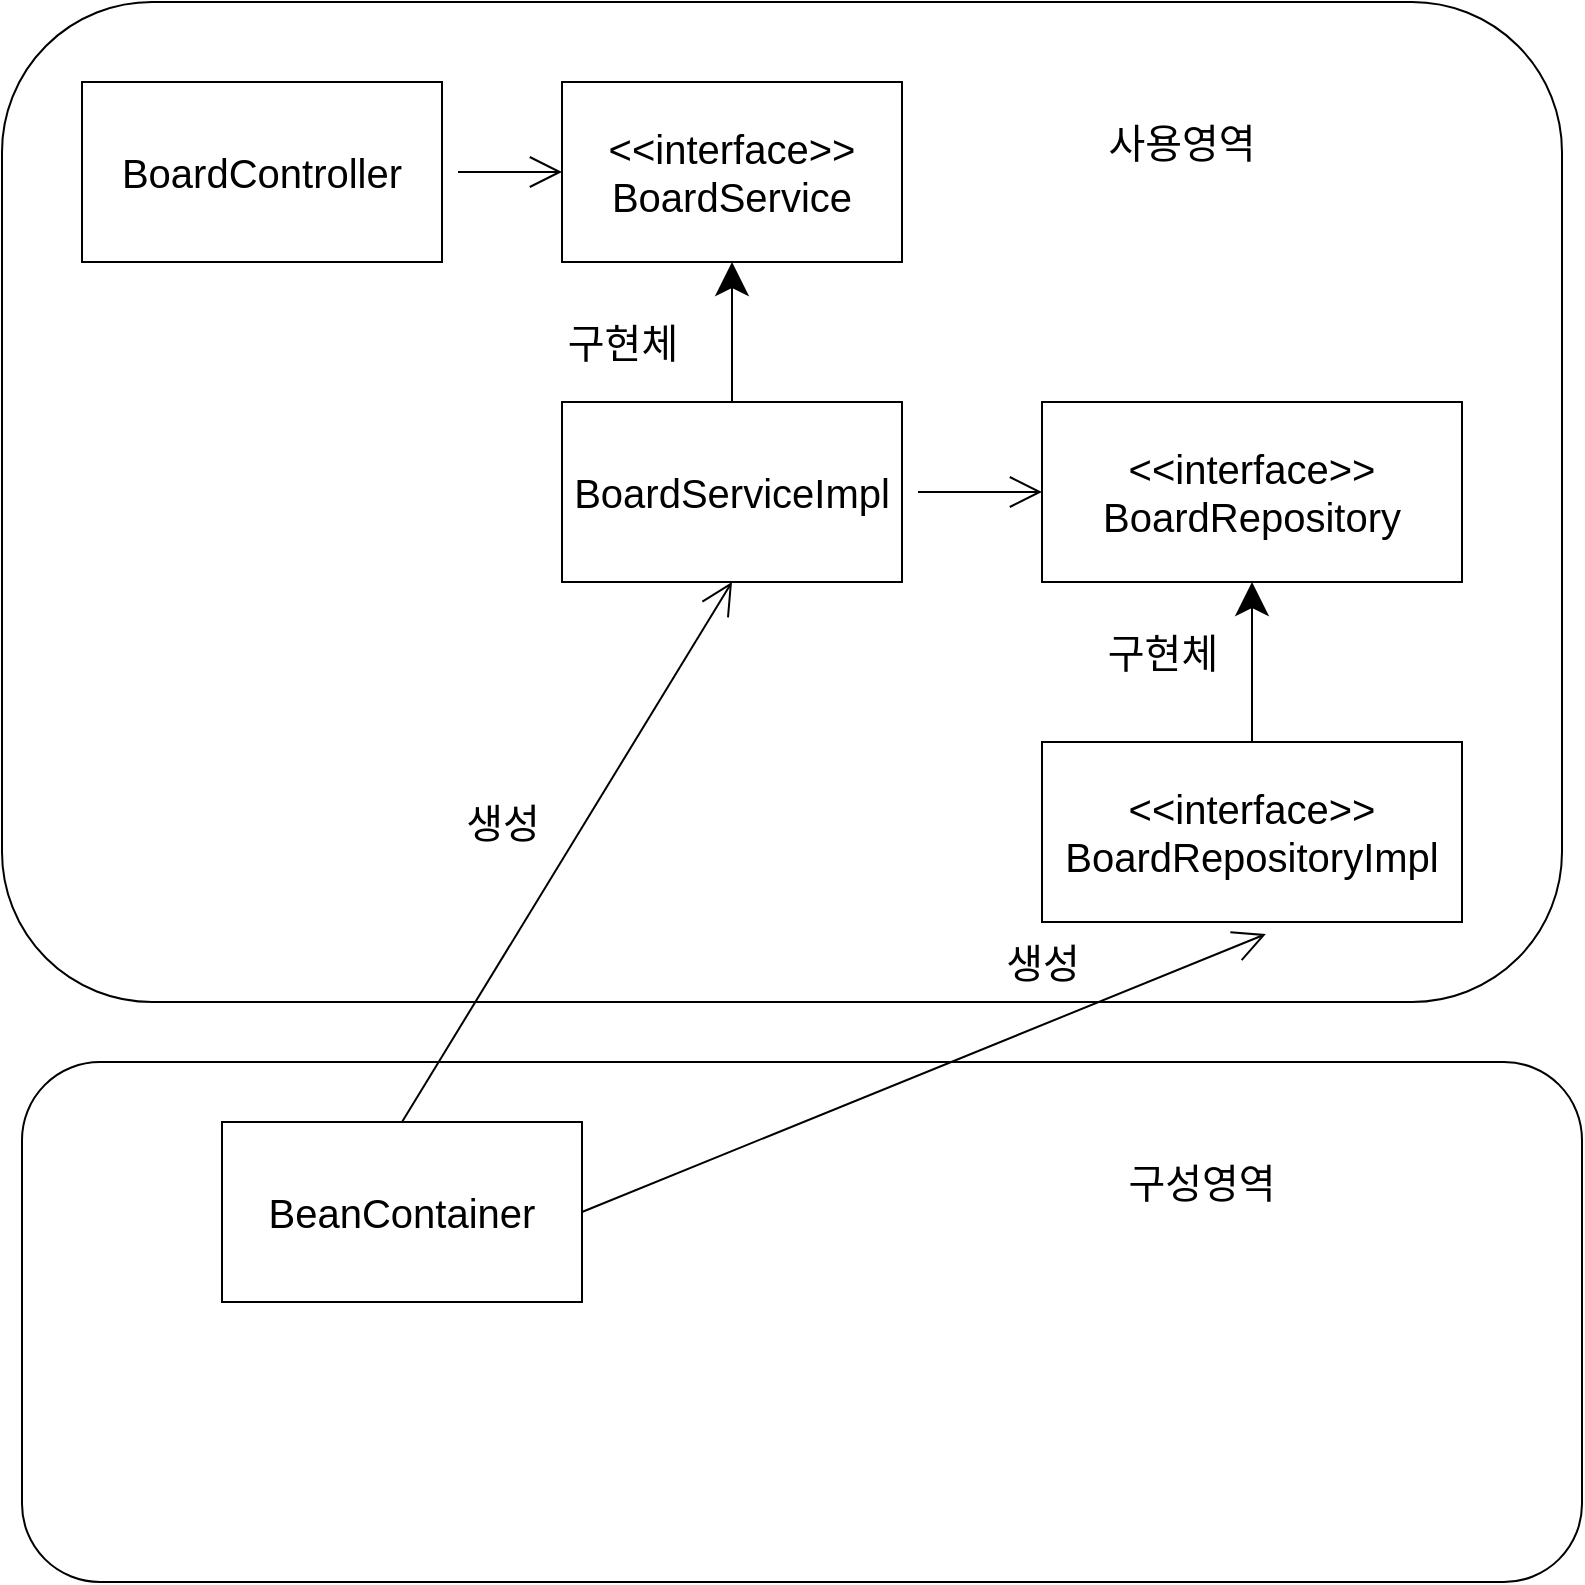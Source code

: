 <mxfile version="15.3.5" type="github">
  <diagram id="X0YZ28yXUPdveuB8HkFa" name="Page-1">
    <mxGraphModel dx="2047" dy="1112" grid="1" gridSize="10" guides="1" tooltips="1" connect="1" arrows="1" fold="1" page="1" pageScale="1" pageWidth="827" pageHeight="1169" math="0" shadow="0">
      <root>
        <mxCell id="0" />
        <mxCell id="1" parent="0" />
        <mxCell id="casB5CiScgcEJVeo6pqg-3" style="edgeStyle=none;curved=1;rounded=0;orthogonalLoop=1;jettySize=auto;html=1;endArrow=open;startSize=14;endSize=14;sourcePerimeterSpacing=8;targetPerimeterSpacing=8;entryX=0;entryY=0.5;entryDx=0;entryDy=0;" edge="1" parent="1" source="casB5CiScgcEJVeo6pqg-1" target="casB5CiScgcEJVeo6pqg-4">
          <mxGeometry relative="1" as="geometry">
            <mxPoint x="430" y="355" as="targetPoint" />
          </mxGeometry>
        </mxCell>
        <mxCell id="casB5CiScgcEJVeo6pqg-1" value="&lt;font style=&quot;font-size: 20px&quot;&gt;BoardController&lt;/font&gt;" style="rounded=0;whiteSpace=wrap;html=1;hachureGap=4;pointerEvents=0;" vertex="1" parent="1">
          <mxGeometry x="30" y="310" width="180" height="90" as="geometry" />
        </mxCell>
        <mxCell id="casB5CiScgcEJVeo6pqg-4" value="&lt;font style=&quot;font-size: 20px&quot;&gt;&amp;lt;&amp;lt;interface&amp;gt;&amp;gt;&lt;br&gt;BoardService&lt;/font&gt;" style="rounded=0;whiteSpace=wrap;html=1;hachureGap=4;pointerEvents=0;" vertex="1" parent="1">
          <mxGeometry x="270" y="310" width="170" height="90" as="geometry" />
        </mxCell>
        <mxCell id="casB5CiScgcEJVeo6pqg-7" value="&lt;font style=&quot;font-size: 20px&quot;&gt;&amp;lt;&amp;lt;interface&amp;gt;&amp;gt;&lt;br&gt;BoardRepository&lt;br&gt;&lt;/font&gt;" style="rounded=0;whiteSpace=wrap;html=1;hachureGap=4;pointerEvents=0;" vertex="1" parent="1">
          <mxGeometry x="510" y="470" width="210" height="90" as="geometry" />
        </mxCell>
        <mxCell id="casB5CiScgcEJVeo6pqg-12" style="edgeStyle=none;curved=1;rounded=0;orthogonalLoop=1;jettySize=auto;html=1;entryX=0;entryY=0.5;entryDx=0;entryDy=0;endArrow=open;startSize=14;endSize=14;sourcePerimeterSpacing=8;targetPerimeterSpacing=8;" edge="1" parent="1" source="casB5CiScgcEJVeo6pqg-9" target="casB5CiScgcEJVeo6pqg-7">
          <mxGeometry relative="1" as="geometry" />
        </mxCell>
        <mxCell id="casB5CiScgcEJVeo6pqg-9" value="&lt;font style=&quot;font-size: 20px&quot;&gt;BoardServiceImpl&lt;br&gt;&lt;/font&gt;" style="rounded=0;whiteSpace=wrap;html=1;hachureGap=4;pointerEvents=0;" vertex="1" parent="1">
          <mxGeometry x="270" y="470" width="170" height="90" as="geometry" />
        </mxCell>
        <mxCell id="casB5CiScgcEJVeo6pqg-10" value="" style="endArrow=classic;html=1;startSize=14;endSize=14;sourcePerimeterSpacing=8;targetPerimeterSpacing=8;entryX=0.5;entryY=1;entryDx=0;entryDy=0;" edge="1" parent="1" target="casB5CiScgcEJVeo6pqg-4">
          <mxGeometry width="50" height="50" relative="1" as="geometry">
            <mxPoint x="355" y="470" as="sourcePoint" />
            <mxPoint x="400" y="420" as="targetPoint" />
          </mxGeometry>
        </mxCell>
        <mxCell id="casB5CiScgcEJVeo6pqg-13" value="&lt;font style=&quot;font-size: 20px&quot;&gt;&amp;lt;&amp;lt;interface&amp;gt;&amp;gt;&lt;br&gt;BoardRepositoryImpl&lt;br&gt;&lt;/font&gt;" style="rounded=0;whiteSpace=wrap;html=1;hachureGap=4;pointerEvents=0;" vertex="1" parent="1">
          <mxGeometry x="510" y="640" width="210" height="90" as="geometry" />
        </mxCell>
        <mxCell id="casB5CiScgcEJVeo6pqg-14" value="" style="endArrow=classic;html=1;startSize=14;endSize=14;sourcePerimeterSpacing=8;targetPerimeterSpacing=8;entryX=0.5;entryY=1;entryDx=0;entryDy=0;exitX=0.5;exitY=0;exitDx=0;exitDy=0;" edge="1" parent="1" source="casB5CiScgcEJVeo6pqg-13" target="casB5CiScgcEJVeo6pqg-7">
          <mxGeometry width="50" height="50" relative="1" as="geometry">
            <mxPoint x="600" y="635" as="sourcePoint" />
            <mxPoint x="650" y="585" as="targetPoint" />
          </mxGeometry>
        </mxCell>
        <mxCell id="casB5CiScgcEJVeo6pqg-17" style="edgeStyle=none;curved=1;rounded=0;orthogonalLoop=1;jettySize=auto;html=1;entryX=0.5;entryY=1;entryDx=0;entryDy=0;endArrow=open;startSize=14;endSize=14;sourcePerimeterSpacing=8;targetPerimeterSpacing=8;exitX=0.5;exitY=0;exitDx=0;exitDy=0;" edge="1" parent="1" source="casB5CiScgcEJVeo6pqg-15" target="casB5CiScgcEJVeo6pqg-9">
          <mxGeometry relative="1" as="geometry" />
        </mxCell>
        <mxCell id="casB5CiScgcEJVeo6pqg-18" style="edgeStyle=none;curved=1;rounded=0;orthogonalLoop=1;jettySize=auto;html=1;entryX=0.533;entryY=1.067;entryDx=0;entryDy=0;entryPerimeter=0;endArrow=open;startSize=14;endSize=14;sourcePerimeterSpacing=8;targetPerimeterSpacing=8;exitX=1;exitY=0.5;exitDx=0;exitDy=0;" edge="1" parent="1" source="casB5CiScgcEJVeo6pqg-15" target="casB5CiScgcEJVeo6pqg-13">
          <mxGeometry relative="1" as="geometry" />
        </mxCell>
        <mxCell id="casB5CiScgcEJVeo6pqg-15" value="&lt;span style=&quot;font-size: 20px&quot;&gt;BeanContainer&lt;/span&gt;" style="rounded=0;whiteSpace=wrap;html=1;hachureGap=4;pointerEvents=0;" vertex="1" parent="1">
          <mxGeometry x="100" y="830" width="180" height="90" as="geometry" />
        </mxCell>
        <mxCell id="casB5CiScgcEJVeo6pqg-19" value="&lt;font style=&quot;font-size: 20px&quot;&gt;생성&lt;/font&gt;" style="text;html=1;align=center;verticalAlign=middle;resizable=0;points=[];autosize=1;strokeColor=none;fillColor=none;" vertex="1" parent="1">
          <mxGeometry x="210" y="670" width="60" height="20" as="geometry" />
        </mxCell>
        <mxCell id="casB5CiScgcEJVeo6pqg-20" value="&lt;font style=&quot;font-size: 20px&quot;&gt;생성&lt;/font&gt;" style="text;html=1;align=center;verticalAlign=middle;resizable=0;points=[];autosize=1;strokeColor=none;fillColor=none;" vertex="1" parent="1">
          <mxGeometry x="480" y="740" width="60" height="20" as="geometry" />
        </mxCell>
        <mxCell id="casB5CiScgcEJVeo6pqg-21" value="" style="rounded=1;whiteSpace=wrap;html=1;hachureGap=4;pointerEvents=0;fillColor=none;" vertex="1" parent="1">
          <mxGeometry x="-10" y="270" width="780" height="500" as="geometry" />
        </mxCell>
        <mxCell id="casB5CiScgcEJVeo6pqg-22" value="" style="rounded=1;whiteSpace=wrap;html=1;hachureGap=4;pointerEvents=0;fillColor=none;" vertex="1" parent="1">
          <mxGeometry y="800" width="780" height="260" as="geometry" />
        </mxCell>
        <mxCell id="casB5CiScgcEJVeo6pqg-23" value="&lt;font style=&quot;font-size: 20px&quot;&gt;사용영역&lt;/font&gt;" style="text;html=1;strokeColor=none;fillColor=none;align=center;verticalAlign=middle;whiteSpace=wrap;rounded=0;hachureGap=4;pointerEvents=0;" vertex="1" parent="1">
          <mxGeometry x="490" y="300" width="180" height="80" as="geometry" />
        </mxCell>
        <mxCell id="casB5CiScgcEJVeo6pqg-24" value="&lt;font style=&quot;font-size: 20px&quot;&gt;구성영역&lt;/font&gt;" style="text;html=1;strokeColor=none;fillColor=none;align=center;verticalAlign=middle;whiteSpace=wrap;rounded=0;hachureGap=4;pointerEvents=0;" vertex="1" parent="1">
          <mxGeometry x="500" y="820" width="180" height="80" as="geometry" />
        </mxCell>
        <mxCell id="casB5CiScgcEJVeo6pqg-25" value="&lt;font style=&quot;font-size: 20px&quot;&gt;구현체&lt;/font&gt;" style="text;html=1;align=center;verticalAlign=middle;resizable=0;points=[];autosize=1;strokeColor=none;fillColor=none;" vertex="1" parent="1">
          <mxGeometry x="260" y="430" width="80" height="20" as="geometry" />
        </mxCell>
        <mxCell id="casB5CiScgcEJVeo6pqg-26" value="&lt;font style=&quot;font-size: 20px&quot;&gt;구현체&lt;/font&gt;" style="text;html=1;align=center;verticalAlign=middle;resizable=0;points=[];autosize=1;strokeColor=none;fillColor=none;" vertex="1" parent="1">
          <mxGeometry x="530" y="585" width="80" height="20" as="geometry" />
        </mxCell>
      </root>
    </mxGraphModel>
  </diagram>
</mxfile>

